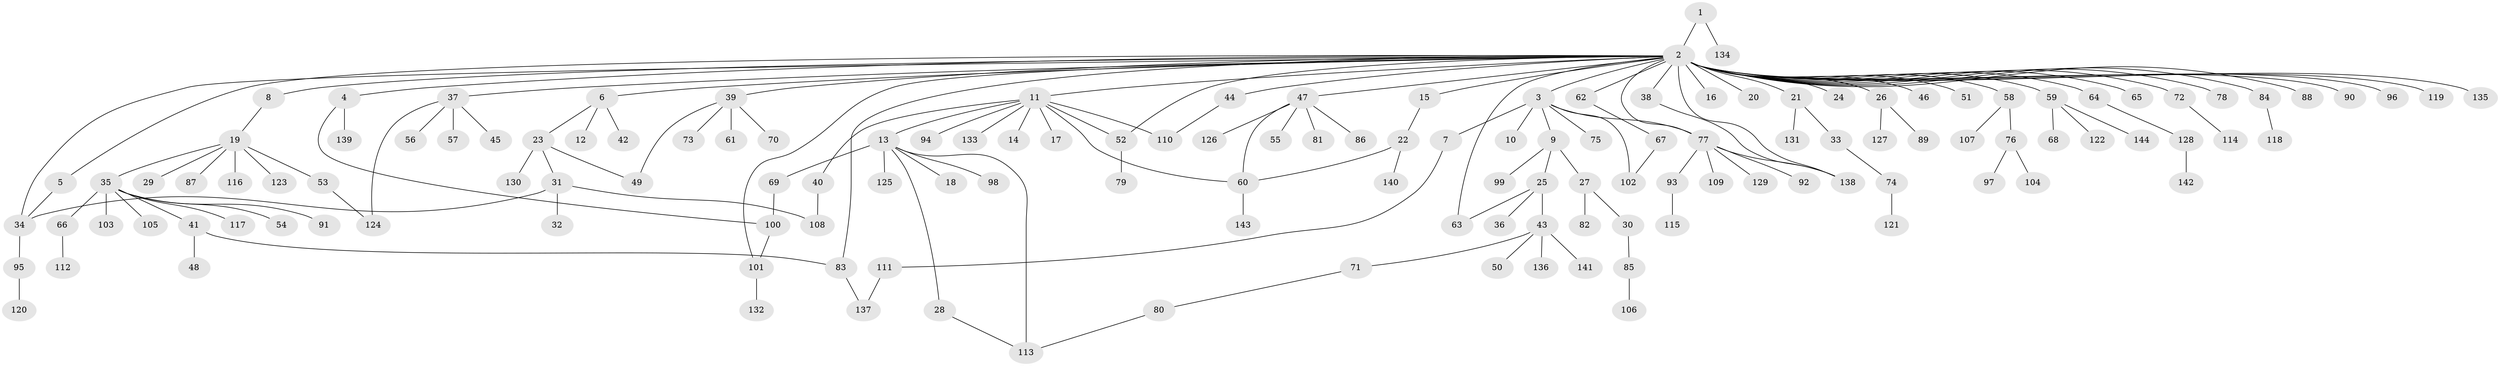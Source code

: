 // coarse degree distribution, {27: 0.011627906976744186, 1: 0.6976744186046512, 6: 0.023255813953488372, 2: 0.20930232558139536, 16: 0.011627906976744186, 12: 0.011627906976744186, 3: 0.023255813953488372, 13: 0.011627906976744186}
// Generated by graph-tools (version 1.1) at 2025/50/03/04/25 21:50:12]
// undirected, 144 vertices, 163 edges
graph export_dot {
graph [start="1"]
  node [color=gray90,style=filled];
  1;
  2;
  3;
  4;
  5;
  6;
  7;
  8;
  9;
  10;
  11;
  12;
  13;
  14;
  15;
  16;
  17;
  18;
  19;
  20;
  21;
  22;
  23;
  24;
  25;
  26;
  27;
  28;
  29;
  30;
  31;
  32;
  33;
  34;
  35;
  36;
  37;
  38;
  39;
  40;
  41;
  42;
  43;
  44;
  45;
  46;
  47;
  48;
  49;
  50;
  51;
  52;
  53;
  54;
  55;
  56;
  57;
  58;
  59;
  60;
  61;
  62;
  63;
  64;
  65;
  66;
  67;
  68;
  69;
  70;
  71;
  72;
  73;
  74;
  75;
  76;
  77;
  78;
  79;
  80;
  81;
  82;
  83;
  84;
  85;
  86;
  87;
  88;
  89;
  90;
  91;
  92;
  93;
  94;
  95;
  96;
  97;
  98;
  99;
  100;
  101;
  102;
  103;
  104;
  105;
  106;
  107;
  108;
  109;
  110;
  111;
  112;
  113;
  114;
  115;
  116;
  117;
  118;
  119;
  120;
  121;
  122;
  123;
  124;
  125;
  126;
  127;
  128;
  129;
  130;
  131;
  132;
  133;
  134;
  135;
  136;
  137;
  138;
  139;
  140;
  141;
  142;
  143;
  144;
  1 -- 2;
  1 -- 134;
  2 -- 3;
  2 -- 4;
  2 -- 5;
  2 -- 6;
  2 -- 8;
  2 -- 11;
  2 -- 15;
  2 -- 16;
  2 -- 20;
  2 -- 21;
  2 -- 24;
  2 -- 26;
  2 -- 34;
  2 -- 37;
  2 -- 38;
  2 -- 39;
  2 -- 44;
  2 -- 46;
  2 -- 47;
  2 -- 51;
  2 -- 52;
  2 -- 58;
  2 -- 59;
  2 -- 62;
  2 -- 63;
  2 -- 64;
  2 -- 65;
  2 -- 72;
  2 -- 77;
  2 -- 78;
  2 -- 83;
  2 -- 84;
  2 -- 88;
  2 -- 90;
  2 -- 96;
  2 -- 101;
  2 -- 119;
  2 -- 135;
  2 -- 138;
  3 -- 7;
  3 -- 9;
  3 -- 10;
  3 -- 75;
  3 -- 77;
  3 -- 102;
  4 -- 100;
  4 -- 139;
  5 -- 34;
  6 -- 12;
  6 -- 23;
  6 -- 42;
  7 -- 111;
  8 -- 19;
  9 -- 25;
  9 -- 27;
  9 -- 99;
  11 -- 13;
  11 -- 14;
  11 -- 17;
  11 -- 40;
  11 -- 52;
  11 -- 60;
  11 -- 94;
  11 -- 110;
  11 -- 133;
  13 -- 18;
  13 -- 28;
  13 -- 69;
  13 -- 98;
  13 -- 113;
  13 -- 125;
  15 -- 22;
  19 -- 29;
  19 -- 35;
  19 -- 53;
  19 -- 87;
  19 -- 116;
  19 -- 123;
  21 -- 33;
  21 -- 131;
  22 -- 60;
  22 -- 140;
  23 -- 31;
  23 -- 49;
  23 -- 130;
  25 -- 36;
  25 -- 43;
  25 -- 63;
  26 -- 89;
  26 -- 127;
  27 -- 30;
  27 -- 82;
  28 -- 113;
  30 -- 85;
  31 -- 32;
  31 -- 34;
  31 -- 108;
  33 -- 74;
  34 -- 95;
  35 -- 41;
  35 -- 54;
  35 -- 66;
  35 -- 91;
  35 -- 103;
  35 -- 105;
  35 -- 117;
  37 -- 45;
  37 -- 56;
  37 -- 57;
  37 -- 124;
  38 -- 138;
  39 -- 49;
  39 -- 61;
  39 -- 70;
  39 -- 73;
  40 -- 108;
  41 -- 48;
  41 -- 83;
  43 -- 50;
  43 -- 71;
  43 -- 136;
  43 -- 141;
  44 -- 110;
  47 -- 55;
  47 -- 60;
  47 -- 81;
  47 -- 86;
  47 -- 126;
  52 -- 79;
  53 -- 124;
  58 -- 76;
  58 -- 107;
  59 -- 68;
  59 -- 122;
  59 -- 144;
  60 -- 143;
  62 -- 67;
  64 -- 128;
  66 -- 112;
  67 -- 102;
  69 -- 100;
  71 -- 80;
  72 -- 114;
  74 -- 121;
  76 -- 97;
  76 -- 104;
  77 -- 92;
  77 -- 93;
  77 -- 109;
  77 -- 129;
  77 -- 138;
  80 -- 113;
  83 -- 137;
  84 -- 118;
  85 -- 106;
  93 -- 115;
  95 -- 120;
  100 -- 101;
  101 -- 132;
  111 -- 137;
  128 -- 142;
}

